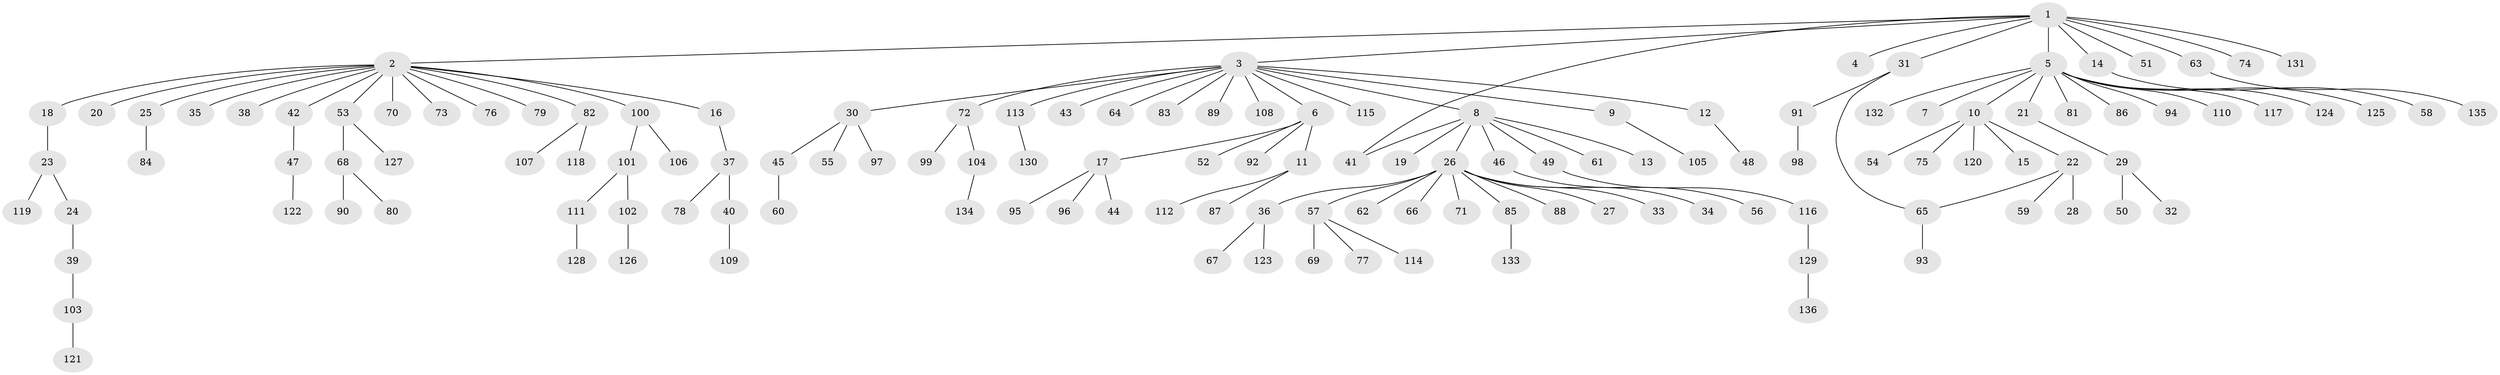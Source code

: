 // Generated by graph-tools (version 1.1) at 2025/14/03/09/25 04:14:22]
// undirected, 136 vertices, 137 edges
graph export_dot {
graph [start="1"]
  node [color=gray90,style=filled];
  1;
  2;
  3;
  4;
  5;
  6;
  7;
  8;
  9;
  10;
  11;
  12;
  13;
  14;
  15;
  16;
  17;
  18;
  19;
  20;
  21;
  22;
  23;
  24;
  25;
  26;
  27;
  28;
  29;
  30;
  31;
  32;
  33;
  34;
  35;
  36;
  37;
  38;
  39;
  40;
  41;
  42;
  43;
  44;
  45;
  46;
  47;
  48;
  49;
  50;
  51;
  52;
  53;
  54;
  55;
  56;
  57;
  58;
  59;
  60;
  61;
  62;
  63;
  64;
  65;
  66;
  67;
  68;
  69;
  70;
  71;
  72;
  73;
  74;
  75;
  76;
  77;
  78;
  79;
  80;
  81;
  82;
  83;
  84;
  85;
  86;
  87;
  88;
  89;
  90;
  91;
  92;
  93;
  94;
  95;
  96;
  97;
  98;
  99;
  100;
  101;
  102;
  103;
  104;
  105;
  106;
  107;
  108;
  109;
  110;
  111;
  112;
  113;
  114;
  115;
  116;
  117;
  118;
  119;
  120;
  121;
  122;
  123;
  124;
  125;
  126;
  127;
  128;
  129;
  130;
  131;
  132;
  133;
  134;
  135;
  136;
  1 -- 2;
  1 -- 3;
  1 -- 4;
  1 -- 5;
  1 -- 14;
  1 -- 31;
  1 -- 41;
  1 -- 51;
  1 -- 63;
  1 -- 74;
  1 -- 131;
  2 -- 16;
  2 -- 18;
  2 -- 20;
  2 -- 25;
  2 -- 35;
  2 -- 38;
  2 -- 42;
  2 -- 53;
  2 -- 70;
  2 -- 73;
  2 -- 76;
  2 -- 79;
  2 -- 82;
  2 -- 100;
  3 -- 6;
  3 -- 8;
  3 -- 9;
  3 -- 12;
  3 -- 30;
  3 -- 43;
  3 -- 64;
  3 -- 72;
  3 -- 83;
  3 -- 89;
  3 -- 108;
  3 -- 113;
  3 -- 115;
  5 -- 7;
  5 -- 10;
  5 -- 21;
  5 -- 81;
  5 -- 86;
  5 -- 94;
  5 -- 110;
  5 -- 117;
  5 -- 124;
  5 -- 125;
  5 -- 132;
  6 -- 11;
  6 -- 17;
  6 -- 52;
  6 -- 92;
  8 -- 13;
  8 -- 19;
  8 -- 26;
  8 -- 41;
  8 -- 46;
  8 -- 49;
  8 -- 61;
  9 -- 105;
  10 -- 15;
  10 -- 22;
  10 -- 54;
  10 -- 75;
  10 -- 120;
  11 -- 87;
  11 -- 112;
  12 -- 48;
  14 -- 58;
  16 -- 37;
  17 -- 44;
  17 -- 95;
  17 -- 96;
  18 -- 23;
  21 -- 29;
  22 -- 28;
  22 -- 59;
  22 -- 65;
  23 -- 24;
  23 -- 119;
  24 -- 39;
  25 -- 84;
  26 -- 27;
  26 -- 33;
  26 -- 34;
  26 -- 36;
  26 -- 57;
  26 -- 62;
  26 -- 66;
  26 -- 71;
  26 -- 85;
  26 -- 88;
  29 -- 32;
  29 -- 50;
  30 -- 45;
  30 -- 55;
  30 -- 97;
  31 -- 65;
  31 -- 91;
  36 -- 67;
  36 -- 123;
  37 -- 40;
  37 -- 78;
  39 -- 103;
  40 -- 109;
  42 -- 47;
  45 -- 60;
  46 -- 56;
  47 -- 122;
  49 -- 116;
  53 -- 68;
  53 -- 127;
  57 -- 69;
  57 -- 77;
  57 -- 114;
  63 -- 135;
  65 -- 93;
  68 -- 80;
  68 -- 90;
  72 -- 99;
  72 -- 104;
  82 -- 107;
  82 -- 118;
  85 -- 133;
  91 -- 98;
  100 -- 101;
  100 -- 106;
  101 -- 102;
  101 -- 111;
  102 -- 126;
  103 -- 121;
  104 -- 134;
  111 -- 128;
  113 -- 130;
  116 -- 129;
  129 -- 136;
}
